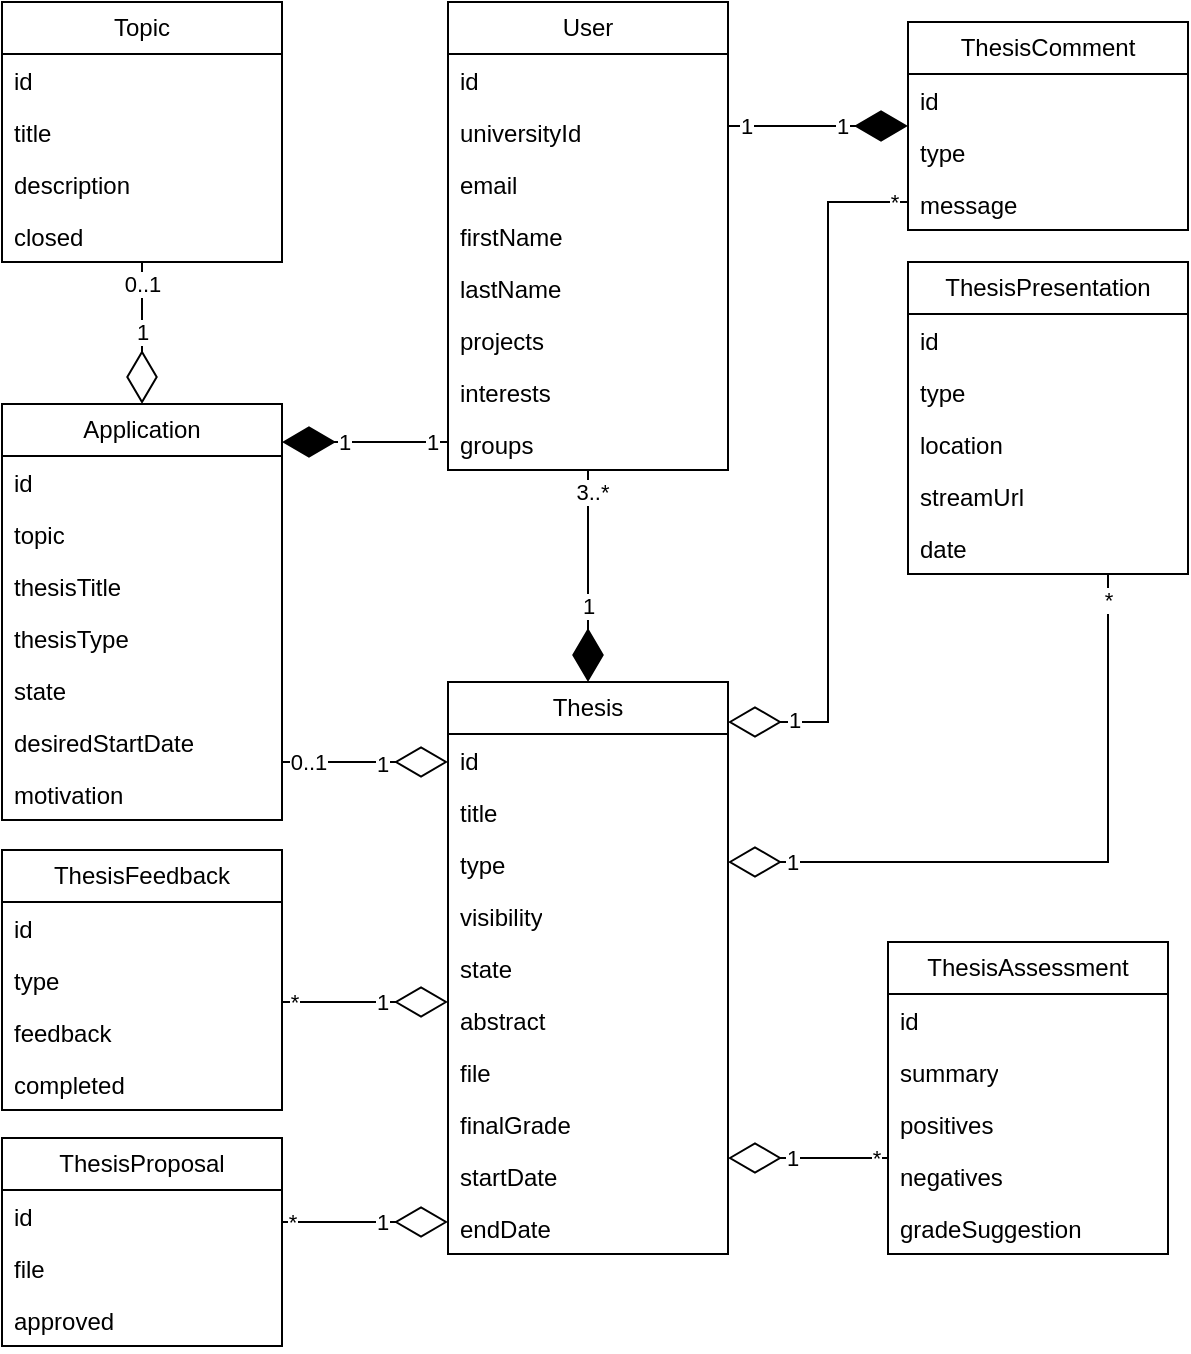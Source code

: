<mxfile version="24.7.17">
  <diagram name="Page-1" id="Ormo84W_c2IyfqfIDuit">
    <mxGraphModel dx="1825" dy="2012" grid="1" gridSize="10" guides="1" tooltips="1" connect="1" arrows="1" fold="1" page="1" pageScale="1" pageWidth="827" pageHeight="1169" math="0" shadow="0">
      <root>
        <mxCell id="0" />
        <mxCell id="1" parent="0" />
        <mxCell id="oH70vvtLdWhHZ5SHcvYB-1" value="Application" style="swimlane;fontStyle=0;childLayout=stackLayout;horizontal=1;startSize=26;fillColor=none;horizontalStack=0;resizeParent=1;resizeParentMax=0;resizeLast=0;collapsible=1;marginBottom=0;whiteSpace=wrap;html=1;" parent="1" vertex="1">
          <mxGeometry x="95" y="-289" width="140" height="208" as="geometry" />
        </mxCell>
        <mxCell id="oH70vvtLdWhHZ5SHcvYB-2" value="id" style="text;strokeColor=none;fillColor=none;align=left;verticalAlign=top;spacingLeft=4;spacingRight=4;overflow=hidden;rotatable=0;points=[[0,0.5],[1,0.5]];portConstraint=eastwest;whiteSpace=wrap;html=1;" parent="oH70vvtLdWhHZ5SHcvYB-1" vertex="1">
          <mxGeometry y="26" width="140" height="26" as="geometry" />
        </mxCell>
        <mxCell id="oH70vvtLdWhHZ5SHcvYB-4" value="topic" style="text;strokeColor=none;fillColor=none;align=left;verticalAlign=top;spacingLeft=4;spacingRight=4;overflow=hidden;rotatable=0;points=[[0,0.5],[1,0.5]];portConstraint=eastwest;whiteSpace=wrap;html=1;" parent="oH70vvtLdWhHZ5SHcvYB-1" vertex="1">
          <mxGeometry y="52" width="140" height="26" as="geometry" />
        </mxCell>
        <mxCell id="oH70vvtLdWhHZ5SHcvYB-37" value="thesisTitle" style="text;strokeColor=none;fillColor=none;align=left;verticalAlign=top;spacingLeft=4;spacingRight=4;overflow=hidden;rotatable=0;points=[[0,0.5],[1,0.5]];portConstraint=eastwest;whiteSpace=wrap;html=1;" parent="oH70vvtLdWhHZ5SHcvYB-1" vertex="1">
          <mxGeometry y="78" width="140" height="26" as="geometry" />
        </mxCell>
        <mxCell id="oH70vvtLdWhHZ5SHcvYB-39" value="thesisType" style="text;strokeColor=none;fillColor=none;align=left;verticalAlign=top;spacingLeft=4;spacingRight=4;overflow=hidden;rotatable=0;points=[[0,0.5],[1,0.5]];portConstraint=eastwest;whiteSpace=wrap;html=1;" parent="oH70vvtLdWhHZ5SHcvYB-1" vertex="1">
          <mxGeometry y="104" width="140" height="26" as="geometry" />
        </mxCell>
        <mxCell id="oH70vvtLdWhHZ5SHcvYB-38" value="state" style="text;strokeColor=none;fillColor=none;align=left;verticalAlign=top;spacingLeft=4;spacingRight=4;overflow=hidden;rotatable=0;points=[[0,0.5],[1,0.5]];portConstraint=eastwest;whiteSpace=wrap;html=1;" parent="oH70vvtLdWhHZ5SHcvYB-1" vertex="1">
          <mxGeometry y="130" width="140" height="26" as="geometry" />
        </mxCell>
        <mxCell id="oH70vvtLdWhHZ5SHcvYB-40" value="desiredStartDate" style="text;strokeColor=none;fillColor=none;align=left;verticalAlign=top;spacingLeft=4;spacingRight=4;overflow=hidden;rotatable=0;points=[[0,0.5],[1,0.5]];portConstraint=eastwest;whiteSpace=wrap;html=1;" parent="oH70vvtLdWhHZ5SHcvYB-1" vertex="1">
          <mxGeometry y="156" width="140" height="26" as="geometry" />
        </mxCell>
        <mxCell id="oH70vvtLdWhHZ5SHcvYB-44" value="motivation" style="text;strokeColor=none;fillColor=none;align=left;verticalAlign=top;spacingLeft=4;spacingRight=4;overflow=hidden;rotatable=0;points=[[0,0.5],[1,0.5]];portConstraint=eastwest;whiteSpace=wrap;html=1;" parent="oH70vvtLdWhHZ5SHcvYB-1" vertex="1">
          <mxGeometry y="182" width="140" height="26" as="geometry" />
        </mxCell>
        <mxCell id="oH70vvtLdWhHZ5SHcvYB-5" value="Thesis" style="swimlane;fontStyle=0;childLayout=stackLayout;horizontal=1;startSize=26;fillColor=none;horizontalStack=0;resizeParent=1;resizeParentMax=0;resizeLast=0;collapsible=1;marginBottom=0;whiteSpace=wrap;html=1;" parent="1" vertex="1">
          <mxGeometry x="318" y="-150" width="140" height="286" as="geometry" />
        </mxCell>
        <mxCell id="oH70vvtLdWhHZ5SHcvYB-6" value="id" style="text;strokeColor=none;fillColor=none;align=left;verticalAlign=top;spacingLeft=4;spacingRight=4;overflow=hidden;rotatable=0;points=[[0,0.5],[1,0.5]];portConstraint=eastwest;whiteSpace=wrap;html=1;" parent="oH70vvtLdWhHZ5SHcvYB-5" vertex="1">
          <mxGeometry y="26" width="140" height="26" as="geometry" />
        </mxCell>
        <mxCell id="oH70vvtLdWhHZ5SHcvYB-7" value="title" style="text;strokeColor=none;fillColor=none;align=left;verticalAlign=top;spacingLeft=4;spacingRight=4;overflow=hidden;rotatable=0;points=[[0,0.5],[1,0.5]];portConstraint=eastwest;whiteSpace=wrap;html=1;" parent="oH70vvtLdWhHZ5SHcvYB-5" vertex="1">
          <mxGeometry y="52" width="140" height="26" as="geometry" />
        </mxCell>
        <mxCell id="oH70vvtLdWhHZ5SHcvYB-8" value="type" style="text;strokeColor=none;fillColor=none;align=left;verticalAlign=top;spacingLeft=4;spacingRight=4;overflow=hidden;rotatable=0;points=[[0,0.5],[1,0.5]];portConstraint=eastwest;whiteSpace=wrap;html=1;" parent="oH70vvtLdWhHZ5SHcvYB-5" vertex="1">
          <mxGeometry y="78" width="140" height="26" as="geometry" />
        </mxCell>
        <mxCell id="4Uzha-gPuym-xTXu1-VK-2" value="visibility" style="text;strokeColor=none;fillColor=none;align=left;verticalAlign=top;spacingLeft=4;spacingRight=4;overflow=hidden;rotatable=0;points=[[0,0.5],[1,0.5]];portConstraint=eastwest;whiteSpace=wrap;html=1;" vertex="1" parent="oH70vvtLdWhHZ5SHcvYB-5">
          <mxGeometry y="104" width="140" height="26" as="geometry" />
        </mxCell>
        <mxCell id="oH70vvtLdWhHZ5SHcvYB-41" value="state" style="text;strokeColor=none;fillColor=none;align=left;verticalAlign=top;spacingLeft=4;spacingRight=4;overflow=hidden;rotatable=0;points=[[0,0.5],[1,0.5]];portConstraint=eastwest;whiteSpace=wrap;html=1;" parent="oH70vvtLdWhHZ5SHcvYB-5" vertex="1">
          <mxGeometry y="130" width="140" height="26" as="geometry" />
        </mxCell>
        <mxCell id="oH70vvtLdWhHZ5SHcvYB-42" value="abstract" style="text;strokeColor=none;fillColor=none;align=left;verticalAlign=top;spacingLeft=4;spacingRight=4;overflow=hidden;rotatable=0;points=[[0,0.5],[1,0.5]];portConstraint=eastwest;whiteSpace=wrap;html=1;" parent="oH70vvtLdWhHZ5SHcvYB-5" vertex="1">
          <mxGeometry y="156" width="140" height="26" as="geometry" />
        </mxCell>
        <mxCell id="4Uzha-gPuym-xTXu1-VK-3" value="file" style="text;strokeColor=none;fillColor=none;align=left;verticalAlign=top;spacingLeft=4;spacingRight=4;overflow=hidden;rotatable=0;points=[[0,0.5],[1,0.5]];portConstraint=eastwest;whiteSpace=wrap;html=1;" vertex="1" parent="oH70vvtLdWhHZ5SHcvYB-5">
          <mxGeometry y="182" width="140" height="26" as="geometry" />
        </mxCell>
        <mxCell id="oH70vvtLdWhHZ5SHcvYB-45" value="finalGrade" style="text;strokeColor=none;fillColor=none;align=left;verticalAlign=top;spacingLeft=4;spacingRight=4;overflow=hidden;rotatable=0;points=[[0,0.5],[1,0.5]];portConstraint=eastwest;whiteSpace=wrap;html=1;" parent="oH70vvtLdWhHZ5SHcvYB-5" vertex="1">
          <mxGeometry y="208" width="140" height="26" as="geometry" />
        </mxCell>
        <mxCell id="oH70vvtLdWhHZ5SHcvYB-46" value="startDate" style="text;strokeColor=none;fillColor=none;align=left;verticalAlign=top;spacingLeft=4;spacingRight=4;overflow=hidden;rotatable=0;points=[[0,0.5],[1,0.5]];portConstraint=eastwest;whiteSpace=wrap;html=1;" parent="oH70vvtLdWhHZ5SHcvYB-5" vertex="1">
          <mxGeometry y="234" width="140" height="26" as="geometry" />
        </mxCell>
        <mxCell id="oH70vvtLdWhHZ5SHcvYB-47" value="endDate" style="text;strokeColor=none;fillColor=none;align=left;verticalAlign=top;spacingLeft=4;spacingRight=4;overflow=hidden;rotatable=0;points=[[0,0.5],[1,0.5]];portConstraint=eastwest;whiteSpace=wrap;html=1;" parent="oH70vvtLdWhHZ5SHcvYB-5" vertex="1">
          <mxGeometry y="260" width="140" height="26" as="geometry" />
        </mxCell>
        <mxCell id="oH70vvtLdWhHZ5SHcvYB-9" value="ThesisAssessment" style="swimlane;fontStyle=0;childLayout=stackLayout;horizontal=1;startSize=26;fillColor=none;horizontalStack=0;resizeParent=1;resizeParentMax=0;resizeLast=0;collapsible=1;marginBottom=0;whiteSpace=wrap;html=1;" parent="1" vertex="1">
          <mxGeometry x="538" y="-20" width="140" height="156" as="geometry" />
        </mxCell>
        <mxCell id="oH70vvtLdWhHZ5SHcvYB-10" value="id" style="text;strokeColor=none;fillColor=none;align=left;verticalAlign=top;spacingLeft=4;spacingRight=4;overflow=hidden;rotatable=0;points=[[0,0.5],[1,0.5]];portConstraint=eastwest;whiteSpace=wrap;html=1;" parent="oH70vvtLdWhHZ5SHcvYB-9" vertex="1">
          <mxGeometry y="26" width="140" height="26" as="geometry" />
        </mxCell>
        <mxCell id="oH70vvtLdWhHZ5SHcvYB-11" value="summary" style="text;strokeColor=none;fillColor=none;align=left;verticalAlign=top;spacingLeft=4;spacingRight=4;overflow=hidden;rotatable=0;points=[[0,0.5],[1,0.5]];portConstraint=eastwest;whiteSpace=wrap;html=1;" parent="oH70vvtLdWhHZ5SHcvYB-9" vertex="1">
          <mxGeometry y="52" width="140" height="26" as="geometry" />
        </mxCell>
        <mxCell id="oH70vvtLdWhHZ5SHcvYB-12" value="positives" style="text;strokeColor=none;fillColor=none;align=left;verticalAlign=top;spacingLeft=4;spacingRight=4;overflow=hidden;rotatable=0;points=[[0,0.5],[1,0.5]];portConstraint=eastwest;whiteSpace=wrap;html=1;" parent="oH70vvtLdWhHZ5SHcvYB-9" vertex="1">
          <mxGeometry y="78" width="140" height="26" as="geometry" />
        </mxCell>
        <mxCell id="oH70vvtLdWhHZ5SHcvYB-56" value="negatives" style="text;strokeColor=none;fillColor=none;align=left;verticalAlign=top;spacingLeft=4;spacingRight=4;overflow=hidden;rotatable=0;points=[[0,0.5],[1,0.5]];portConstraint=eastwest;whiteSpace=wrap;html=1;" parent="oH70vvtLdWhHZ5SHcvYB-9" vertex="1">
          <mxGeometry y="104" width="140" height="26" as="geometry" />
        </mxCell>
        <mxCell id="oH70vvtLdWhHZ5SHcvYB-57" value="gradeSuggestion" style="text;strokeColor=none;fillColor=none;align=left;verticalAlign=top;spacingLeft=4;spacingRight=4;overflow=hidden;rotatable=0;points=[[0,0.5],[1,0.5]];portConstraint=eastwest;whiteSpace=wrap;html=1;" parent="oH70vvtLdWhHZ5SHcvYB-9" vertex="1">
          <mxGeometry y="130" width="140" height="26" as="geometry" />
        </mxCell>
        <mxCell id="oH70vvtLdWhHZ5SHcvYB-13" value="ThesisComment" style="swimlane;fontStyle=0;childLayout=stackLayout;horizontal=1;startSize=26;fillColor=none;horizontalStack=0;resizeParent=1;resizeParentMax=0;resizeLast=0;collapsible=1;marginBottom=0;whiteSpace=wrap;html=1;" parent="1" vertex="1">
          <mxGeometry x="548" y="-480" width="140" height="104" as="geometry" />
        </mxCell>
        <mxCell id="oH70vvtLdWhHZ5SHcvYB-14" value="id" style="text;strokeColor=none;fillColor=none;align=left;verticalAlign=top;spacingLeft=4;spacingRight=4;overflow=hidden;rotatable=0;points=[[0,0.5],[1,0.5]];portConstraint=eastwest;whiteSpace=wrap;html=1;" parent="oH70vvtLdWhHZ5SHcvYB-13" vertex="1">
          <mxGeometry y="26" width="140" height="26" as="geometry" />
        </mxCell>
        <mxCell id="oH70vvtLdWhHZ5SHcvYB-15" value="type" style="text;strokeColor=none;fillColor=none;align=left;verticalAlign=top;spacingLeft=4;spacingRight=4;overflow=hidden;rotatable=0;points=[[0,0.5],[1,0.5]];portConstraint=eastwest;whiteSpace=wrap;html=1;" parent="oH70vvtLdWhHZ5SHcvYB-13" vertex="1">
          <mxGeometry y="52" width="140" height="26" as="geometry" />
        </mxCell>
        <mxCell id="oH70vvtLdWhHZ5SHcvYB-16" value="message" style="text;strokeColor=none;fillColor=none;align=left;verticalAlign=top;spacingLeft=4;spacingRight=4;overflow=hidden;rotatable=0;points=[[0,0.5],[1,0.5]];portConstraint=eastwest;whiteSpace=wrap;html=1;" parent="oH70vvtLdWhHZ5SHcvYB-13" vertex="1">
          <mxGeometry y="78" width="140" height="26" as="geometry" />
        </mxCell>
        <mxCell id="oH70vvtLdWhHZ5SHcvYB-17" value="ThesisFeedback" style="swimlane;fontStyle=0;childLayout=stackLayout;horizontal=1;startSize=26;fillColor=none;horizontalStack=0;resizeParent=1;resizeParentMax=0;resizeLast=0;collapsible=1;marginBottom=0;whiteSpace=wrap;html=1;" parent="1" vertex="1">
          <mxGeometry x="95" y="-66" width="140" height="130" as="geometry" />
        </mxCell>
        <mxCell id="oH70vvtLdWhHZ5SHcvYB-18" value="id" style="text;strokeColor=none;fillColor=none;align=left;verticalAlign=top;spacingLeft=4;spacingRight=4;overflow=hidden;rotatable=0;points=[[0,0.5],[1,0.5]];portConstraint=eastwest;whiteSpace=wrap;html=1;" parent="oH70vvtLdWhHZ5SHcvYB-17" vertex="1">
          <mxGeometry y="26" width="140" height="26" as="geometry" />
        </mxCell>
        <mxCell id="oH70vvtLdWhHZ5SHcvYB-19" value="type" style="text;strokeColor=none;fillColor=none;align=left;verticalAlign=top;spacingLeft=4;spacingRight=4;overflow=hidden;rotatable=0;points=[[0,0.5],[1,0.5]];portConstraint=eastwest;whiteSpace=wrap;html=1;" parent="oH70vvtLdWhHZ5SHcvYB-17" vertex="1">
          <mxGeometry y="52" width="140" height="26" as="geometry" />
        </mxCell>
        <mxCell id="oH70vvtLdWhHZ5SHcvYB-20" value="feedback" style="text;strokeColor=none;fillColor=none;align=left;verticalAlign=top;spacingLeft=4;spacingRight=4;overflow=hidden;rotatable=0;points=[[0,0.5],[1,0.5]];portConstraint=eastwest;whiteSpace=wrap;html=1;" parent="oH70vvtLdWhHZ5SHcvYB-17" vertex="1">
          <mxGeometry y="78" width="140" height="26" as="geometry" />
        </mxCell>
        <mxCell id="oH70vvtLdWhHZ5SHcvYB-54" value="completed" style="text;strokeColor=none;fillColor=none;align=left;verticalAlign=top;spacingLeft=4;spacingRight=4;overflow=hidden;rotatable=0;points=[[0,0.5],[1,0.5]];portConstraint=eastwest;whiteSpace=wrap;html=1;" parent="oH70vvtLdWhHZ5SHcvYB-17" vertex="1">
          <mxGeometry y="104" width="140" height="26" as="geometry" />
        </mxCell>
        <mxCell id="oH70vvtLdWhHZ5SHcvYB-21" value="User" style="swimlane;fontStyle=0;childLayout=stackLayout;horizontal=1;startSize=26;fillColor=none;horizontalStack=0;resizeParent=1;resizeParentMax=0;resizeLast=0;collapsible=1;marginBottom=0;whiteSpace=wrap;html=1;" parent="1" vertex="1">
          <mxGeometry x="318" y="-490" width="140" height="234" as="geometry" />
        </mxCell>
        <mxCell id="oH70vvtLdWhHZ5SHcvYB-22" value="id" style="text;strokeColor=none;fillColor=none;align=left;verticalAlign=top;spacingLeft=4;spacingRight=4;overflow=hidden;rotatable=0;points=[[0,0.5],[1,0.5]];portConstraint=eastwest;whiteSpace=wrap;html=1;" parent="oH70vvtLdWhHZ5SHcvYB-21" vertex="1">
          <mxGeometry y="26" width="140" height="26" as="geometry" />
        </mxCell>
        <mxCell id="oH70vvtLdWhHZ5SHcvYB-23" value="universityId" style="text;strokeColor=none;fillColor=none;align=left;verticalAlign=top;spacingLeft=4;spacingRight=4;overflow=hidden;rotatable=0;points=[[0,0.5],[1,0.5]];portConstraint=eastwest;whiteSpace=wrap;html=1;" parent="oH70vvtLdWhHZ5SHcvYB-21" vertex="1">
          <mxGeometry y="52" width="140" height="26" as="geometry" />
        </mxCell>
        <mxCell id="oH70vvtLdWhHZ5SHcvYB-66" value="email" style="text;strokeColor=none;fillColor=none;align=left;verticalAlign=top;spacingLeft=4;spacingRight=4;overflow=hidden;rotatable=0;points=[[0,0.5],[1,0.5]];portConstraint=eastwest;whiteSpace=wrap;html=1;" parent="oH70vvtLdWhHZ5SHcvYB-21" vertex="1">
          <mxGeometry y="78" width="140" height="26" as="geometry" />
        </mxCell>
        <mxCell id="oH70vvtLdWhHZ5SHcvYB-64" value="firstName" style="text;strokeColor=none;fillColor=none;align=left;verticalAlign=top;spacingLeft=4;spacingRight=4;overflow=hidden;rotatable=0;points=[[0,0.5],[1,0.5]];portConstraint=eastwest;whiteSpace=wrap;html=1;" parent="oH70vvtLdWhHZ5SHcvYB-21" vertex="1">
          <mxGeometry y="104" width="140" height="26" as="geometry" />
        </mxCell>
        <mxCell id="oH70vvtLdWhHZ5SHcvYB-65" value="lastName" style="text;strokeColor=none;fillColor=none;align=left;verticalAlign=top;spacingLeft=4;spacingRight=4;overflow=hidden;rotatable=0;points=[[0,0.5],[1,0.5]];portConstraint=eastwest;whiteSpace=wrap;html=1;" parent="oH70vvtLdWhHZ5SHcvYB-21" vertex="1">
          <mxGeometry y="130" width="140" height="26" as="geometry" />
        </mxCell>
        <mxCell id="oH70vvtLdWhHZ5SHcvYB-67" value="projects" style="text;strokeColor=none;fillColor=none;align=left;verticalAlign=top;spacingLeft=4;spacingRight=4;overflow=hidden;rotatable=0;points=[[0,0.5],[1,0.5]];portConstraint=eastwest;whiteSpace=wrap;html=1;" parent="oH70vvtLdWhHZ5SHcvYB-21" vertex="1">
          <mxGeometry y="156" width="140" height="26" as="geometry" />
        </mxCell>
        <mxCell id="oH70vvtLdWhHZ5SHcvYB-63" value="interests" style="text;strokeColor=none;fillColor=none;align=left;verticalAlign=top;spacingLeft=4;spacingRight=4;overflow=hidden;rotatable=0;points=[[0,0.5],[1,0.5]];portConstraint=eastwest;whiteSpace=wrap;html=1;" parent="oH70vvtLdWhHZ5SHcvYB-21" vertex="1">
          <mxGeometry y="182" width="140" height="26" as="geometry" />
        </mxCell>
        <mxCell id="oH70vvtLdWhHZ5SHcvYB-62" value="groups" style="text;strokeColor=none;fillColor=none;align=left;verticalAlign=top;spacingLeft=4;spacingRight=4;overflow=hidden;rotatable=0;points=[[0,0.5],[1,0.5]];portConstraint=eastwest;whiteSpace=wrap;html=1;" parent="oH70vvtLdWhHZ5SHcvYB-21" vertex="1">
          <mxGeometry y="208" width="140" height="26" as="geometry" />
        </mxCell>
        <mxCell id="oH70vvtLdWhHZ5SHcvYB-25" value="ThesisPresentation" style="swimlane;fontStyle=0;childLayout=stackLayout;horizontal=1;startSize=26;fillColor=none;horizontalStack=0;resizeParent=1;resizeParentMax=0;resizeLast=0;collapsible=1;marginBottom=0;whiteSpace=wrap;html=1;" parent="1" vertex="1">
          <mxGeometry x="548" y="-360" width="140" height="156" as="geometry" />
        </mxCell>
        <mxCell id="oH70vvtLdWhHZ5SHcvYB-26" value="id" style="text;strokeColor=none;fillColor=none;align=left;verticalAlign=top;spacingLeft=4;spacingRight=4;overflow=hidden;rotatable=0;points=[[0,0.5],[1,0.5]];portConstraint=eastwest;whiteSpace=wrap;html=1;" parent="oH70vvtLdWhHZ5SHcvYB-25" vertex="1">
          <mxGeometry y="26" width="140" height="26" as="geometry" />
        </mxCell>
        <mxCell id="oH70vvtLdWhHZ5SHcvYB-27" value="type" style="text;strokeColor=none;fillColor=none;align=left;verticalAlign=top;spacingLeft=4;spacingRight=4;overflow=hidden;rotatable=0;points=[[0,0.5],[1,0.5]];portConstraint=eastwest;whiteSpace=wrap;html=1;" parent="oH70vvtLdWhHZ5SHcvYB-25" vertex="1">
          <mxGeometry y="52" width="140" height="26" as="geometry" />
        </mxCell>
        <mxCell id="oH70vvtLdWhHZ5SHcvYB-58" value="location" style="text;strokeColor=none;fillColor=none;align=left;verticalAlign=top;spacingLeft=4;spacingRight=4;overflow=hidden;rotatable=0;points=[[0,0.5],[1,0.5]];portConstraint=eastwest;whiteSpace=wrap;html=1;" parent="oH70vvtLdWhHZ5SHcvYB-25" vertex="1">
          <mxGeometry y="78" width="140" height="26" as="geometry" />
        </mxCell>
        <mxCell id="oH70vvtLdWhHZ5SHcvYB-59" value="streamUrl" style="text;strokeColor=none;fillColor=none;align=left;verticalAlign=top;spacingLeft=4;spacingRight=4;overflow=hidden;rotatable=0;points=[[0,0.5],[1,0.5]];portConstraint=eastwest;whiteSpace=wrap;html=1;" parent="oH70vvtLdWhHZ5SHcvYB-25" vertex="1">
          <mxGeometry y="104" width="140" height="26" as="geometry" />
        </mxCell>
        <mxCell id="oH70vvtLdWhHZ5SHcvYB-60" value="date" style="text;strokeColor=none;fillColor=none;align=left;verticalAlign=top;spacingLeft=4;spacingRight=4;overflow=hidden;rotatable=0;points=[[0,0.5],[1,0.5]];portConstraint=eastwest;whiteSpace=wrap;html=1;" parent="oH70vvtLdWhHZ5SHcvYB-25" vertex="1">
          <mxGeometry y="130" width="140" height="26" as="geometry" />
        </mxCell>
        <mxCell id="oH70vvtLdWhHZ5SHcvYB-29" value="ThesisProposal" style="swimlane;fontStyle=0;childLayout=stackLayout;horizontal=1;startSize=26;fillColor=none;horizontalStack=0;resizeParent=1;resizeParentMax=0;resizeLast=0;collapsible=1;marginBottom=0;whiteSpace=wrap;html=1;" parent="1" vertex="1">
          <mxGeometry x="95" y="78" width="140" height="104" as="geometry" />
        </mxCell>
        <mxCell id="oH70vvtLdWhHZ5SHcvYB-30" value="id" style="text;strokeColor=none;fillColor=none;align=left;verticalAlign=top;spacingLeft=4;spacingRight=4;overflow=hidden;rotatable=0;points=[[0,0.5],[1,0.5]];portConstraint=eastwest;whiteSpace=wrap;html=1;" parent="oH70vvtLdWhHZ5SHcvYB-29" vertex="1">
          <mxGeometry y="26" width="140" height="26" as="geometry" />
        </mxCell>
        <mxCell id="oH70vvtLdWhHZ5SHcvYB-31" value="file" style="text;strokeColor=none;fillColor=none;align=left;verticalAlign=top;spacingLeft=4;spacingRight=4;overflow=hidden;rotatable=0;points=[[0,0.5],[1,0.5]];portConstraint=eastwest;whiteSpace=wrap;html=1;" parent="oH70vvtLdWhHZ5SHcvYB-29" vertex="1">
          <mxGeometry y="52" width="140" height="26" as="geometry" />
        </mxCell>
        <mxCell id="oH70vvtLdWhHZ5SHcvYB-32" value="approved" style="text;strokeColor=none;fillColor=none;align=left;verticalAlign=top;spacingLeft=4;spacingRight=4;overflow=hidden;rotatable=0;points=[[0,0.5],[1,0.5]];portConstraint=eastwest;whiteSpace=wrap;html=1;" parent="oH70vvtLdWhHZ5SHcvYB-29" vertex="1">
          <mxGeometry y="78" width="140" height="26" as="geometry" />
        </mxCell>
        <mxCell id="oH70vvtLdWhHZ5SHcvYB-33" value="Topic" style="swimlane;fontStyle=0;childLayout=stackLayout;horizontal=1;startSize=26;fillColor=none;horizontalStack=0;resizeParent=1;resizeParentMax=0;resizeLast=0;collapsible=1;marginBottom=0;whiteSpace=wrap;html=1;" parent="1" vertex="1">
          <mxGeometry x="95" y="-490" width="140" height="130" as="geometry" />
        </mxCell>
        <mxCell id="oH70vvtLdWhHZ5SHcvYB-34" value="id" style="text;strokeColor=none;fillColor=none;align=left;verticalAlign=top;spacingLeft=4;spacingRight=4;overflow=hidden;rotatable=0;points=[[0,0.5],[1,0.5]];portConstraint=eastwest;whiteSpace=wrap;html=1;" parent="oH70vvtLdWhHZ5SHcvYB-33" vertex="1">
          <mxGeometry y="26" width="140" height="26" as="geometry" />
        </mxCell>
        <mxCell id="oH70vvtLdWhHZ5SHcvYB-35" value="title" style="text;strokeColor=none;fillColor=none;align=left;verticalAlign=top;spacingLeft=4;spacingRight=4;overflow=hidden;rotatable=0;points=[[0,0.5],[1,0.5]];portConstraint=eastwest;whiteSpace=wrap;html=1;" parent="oH70vvtLdWhHZ5SHcvYB-33" vertex="1">
          <mxGeometry y="52" width="140" height="26" as="geometry" />
        </mxCell>
        <mxCell id="oH70vvtLdWhHZ5SHcvYB-36" value="description" style="text;strokeColor=none;fillColor=none;align=left;verticalAlign=top;spacingLeft=4;spacingRight=4;overflow=hidden;rotatable=0;points=[[0,0.5],[1,0.5]];portConstraint=eastwest;whiteSpace=wrap;html=1;" parent="oH70vvtLdWhHZ5SHcvYB-33" vertex="1">
          <mxGeometry y="78" width="140" height="26" as="geometry" />
        </mxCell>
        <mxCell id="oH70vvtLdWhHZ5SHcvYB-53" value="closed" style="text;strokeColor=none;fillColor=none;align=left;verticalAlign=top;spacingLeft=4;spacingRight=4;overflow=hidden;rotatable=0;points=[[0,0.5],[1,0.5]];portConstraint=eastwest;whiteSpace=wrap;html=1;" parent="oH70vvtLdWhHZ5SHcvYB-33" vertex="1">
          <mxGeometry y="104" width="140" height="26" as="geometry" />
        </mxCell>
        <mxCell id="oH70vvtLdWhHZ5SHcvYB-69" value="" style="endArrow=diamondThin;endFill=1;endSize=24;html=1;rounded=0;edgeStyle=orthogonalEdgeStyle;" parent="1" source="oH70vvtLdWhHZ5SHcvYB-21" target="oH70vvtLdWhHZ5SHcvYB-13" edge="1">
          <mxGeometry width="160" relative="1" as="geometry">
            <mxPoint x="508" y="-530" as="sourcePoint" />
            <mxPoint x="548" y="-420" as="targetPoint" />
            <Array as="points">
              <mxPoint x="478" y="-428" />
              <mxPoint x="478" y="-428" />
            </Array>
          </mxGeometry>
        </mxCell>
        <mxCell id="oH70vvtLdWhHZ5SHcvYB-97" value="1" style="edgeLabel;html=1;align=center;verticalAlign=middle;resizable=0;points=[];" parent="oH70vvtLdWhHZ5SHcvYB-69" vertex="1" connectable="0">
          <mxGeometry x="0.256" relative="1" as="geometry">
            <mxPoint as="offset" />
          </mxGeometry>
        </mxCell>
        <mxCell id="oH70vvtLdWhHZ5SHcvYB-98" value="1" style="edgeLabel;html=1;align=center;verticalAlign=middle;resizable=0;points=[];" parent="oH70vvtLdWhHZ5SHcvYB-69" vertex="1" connectable="0">
          <mxGeometry x="-0.772" relative="1" as="geometry">
            <mxPoint x="-2" as="offset" />
          </mxGeometry>
        </mxCell>
        <mxCell id="oH70vvtLdWhHZ5SHcvYB-70" value="" style="endArrow=diamondThin;endFill=1;endSize=24;html=1;rounded=0;edgeStyle=orthogonalEdgeStyle;" parent="1" source="oH70vvtLdWhHZ5SHcvYB-21" target="oH70vvtLdWhHZ5SHcvYB-1" edge="1">
          <mxGeometry width="160" relative="1" as="geometry">
            <mxPoint x="490" y="-230" as="sourcePoint" />
            <mxPoint x="235" y="-224" as="targetPoint" />
            <Array as="points">
              <mxPoint x="280" y="-270" />
              <mxPoint x="280" y="-270" />
            </Array>
          </mxGeometry>
        </mxCell>
        <mxCell id="oH70vvtLdWhHZ5SHcvYB-99" value="1" style="edgeLabel;html=1;align=center;verticalAlign=middle;resizable=0;points=[];" parent="oH70vvtLdWhHZ5SHcvYB-70" vertex="1" connectable="0">
          <mxGeometry x="-0.932" relative="1" as="geometry">
            <mxPoint x="-5" as="offset" />
          </mxGeometry>
        </mxCell>
        <mxCell id="oH70vvtLdWhHZ5SHcvYB-100" value="1" style="edgeLabel;html=1;align=center;verticalAlign=middle;resizable=0;points=[];" parent="oH70vvtLdWhHZ5SHcvYB-70" vertex="1" connectable="0">
          <mxGeometry x="0.684" relative="1" as="geometry">
            <mxPoint x="18" as="offset" />
          </mxGeometry>
        </mxCell>
        <mxCell id="oH70vvtLdWhHZ5SHcvYB-71" value="" style="endArrow=diamondThin;endFill=0;endSize=24;html=1;rounded=0;edgeStyle=orthogonalEdgeStyle;" parent="1" source="oH70vvtLdWhHZ5SHcvYB-33" target="oH70vvtLdWhHZ5SHcvYB-1" edge="1">
          <mxGeometry width="160" relative="1" as="geometry">
            <mxPoint x="-95" y="-180" as="sourcePoint" />
            <mxPoint x="65" y="-180" as="targetPoint" />
            <Array as="points" />
          </mxGeometry>
        </mxCell>
        <mxCell id="oH70vvtLdWhHZ5SHcvYB-101" value="1" style="edgeLabel;html=1;align=center;verticalAlign=middle;resizable=0;points=[];" parent="oH70vvtLdWhHZ5SHcvYB-71" vertex="1" connectable="0">
          <mxGeometry x="0.768" relative="1" as="geometry">
            <mxPoint y="-28" as="offset" />
          </mxGeometry>
        </mxCell>
        <mxCell id="oH70vvtLdWhHZ5SHcvYB-102" value="0..1" style="edgeLabel;html=1;align=center;verticalAlign=middle;resizable=0;points=[];" parent="oH70vvtLdWhHZ5SHcvYB-71" vertex="1" connectable="0">
          <mxGeometry x="-0.932" relative="1" as="geometry">
            <mxPoint y="8" as="offset" />
          </mxGeometry>
        </mxCell>
        <mxCell id="oH70vvtLdWhHZ5SHcvYB-72" value="" style="endArrow=diamondThin;endFill=0;endSize=24;html=1;rounded=0;edgeStyle=orthogonalEdgeStyle;" parent="1" source="oH70vvtLdWhHZ5SHcvYB-13" target="oH70vvtLdWhHZ5SHcvYB-5" edge="1">
          <mxGeometry width="160" relative="1" as="geometry">
            <mxPoint x="358" y="-220" as="sourcePoint" />
            <mxPoint x="458" y="103.0" as="targetPoint" />
            <Array as="points">
              <mxPoint x="508" y="-390" />
              <mxPoint x="508" y="-130" />
            </Array>
          </mxGeometry>
        </mxCell>
        <mxCell id="oH70vvtLdWhHZ5SHcvYB-93" value="1" style="edgeLabel;html=1;align=center;verticalAlign=middle;resizable=0;points=[];" parent="oH70vvtLdWhHZ5SHcvYB-72" vertex="1" connectable="0">
          <mxGeometry x="0.884" y="-1" relative="1" as="geometry">
            <mxPoint x="12" as="offset" />
          </mxGeometry>
        </mxCell>
        <mxCell id="oH70vvtLdWhHZ5SHcvYB-96" value="*" style="edgeLabel;html=1;align=center;verticalAlign=middle;resizable=0;points=[];" parent="oH70vvtLdWhHZ5SHcvYB-72" vertex="1" connectable="0">
          <mxGeometry x="-0.966" relative="1" as="geometry">
            <mxPoint x="-1" as="offset" />
          </mxGeometry>
        </mxCell>
        <mxCell id="oH70vvtLdWhHZ5SHcvYB-73" value="" style="endArrow=diamondThin;endFill=0;endSize=24;html=1;rounded=0;edgeStyle=orthogonalEdgeStyle;" parent="1" source="oH70vvtLdWhHZ5SHcvYB-29" target="oH70vvtLdWhHZ5SHcvYB-5" edge="1">
          <mxGeometry width="160" relative="1" as="geometry">
            <mxPoint x="727" y="60" as="sourcePoint" />
            <mxPoint x="467" y="129" as="targetPoint" />
            <Array as="points">
              <mxPoint x="280" y="120" />
              <mxPoint x="280" y="120" />
            </Array>
          </mxGeometry>
        </mxCell>
        <mxCell id="oH70vvtLdWhHZ5SHcvYB-92" value="1" style="edgeLabel;html=1;align=center;verticalAlign=middle;resizable=0;points=[];" parent="oH70vvtLdWhHZ5SHcvYB-73" vertex="1" connectable="0">
          <mxGeometry x="0.855" relative="1" as="geometry">
            <mxPoint x="-27" as="offset" />
          </mxGeometry>
        </mxCell>
        <mxCell id="oH70vvtLdWhHZ5SHcvYB-95" value="*" style="edgeLabel;html=1;align=center;verticalAlign=middle;resizable=0;points=[];" parent="oH70vvtLdWhHZ5SHcvYB-73" vertex="1" connectable="0">
          <mxGeometry x="-0.959" relative="1" as="geometry">
            <mxPoint x="3" as="offset" />
          </mxGeometry>
        </mxCell>
        <mxCell id="oH70vvtLdWhHZ5SHcvYB-74" value="" style="endArrow=diamondThin;endFill=0;endSize=24;html=1;rounded=0;edgeStyle=orthogonalEdgeStyle;" parent="1" source="oH70vvtLdWhHZ5SHcvYB-9" target="oH70vvtLdWhHZ5SHcvYB-5" edge="1">
          <mxGeometry width="160" relative="1" as="geometry">
            <mxPoint x="708" y="180" as="sourcePoint" />
            <mxPoint x="458" y="155" as="targetPoint" />
            <Array as="points">
              <mxPoint x="520" y="88" />
              <mxPoint x="520" y="88" />
            </Array>
          </mxGeometry>
        </mxCell>
        <mxCell id="oH70vvtLdWhHZ5SHcvYB-91" value="1" style="edgeLabel;html=1;align=center;verticalAlign=middle;resizable=0;points=[];" parent="oH70vvtLdWhHZ5SHcvYB-74" vertex="1" connectable="0">
          <mxGeometry x="0.772" relative="1" as="geometry">
            <mxPoint x="23" as="offset" />
          </mxGeometry>
        </mxCell>
        <mxCell id="oH70vvtLdWhHZ5SHcvYB-94" value="*" style="edgeLabel;html=1;align=center;verticalAlign=middle;resizable=0;points=[];" parent="oH70vvtLdWhHZ5SHcvYB-74" vertex="1" connectable="0">
          <mxGeometry x="-0.913" relative="1" as="geometry">
            <mxPoint x="-3" as="offset" />
          </mxGeometry>
        </mxCell>
        <mxCell id="oH70vvtLdWhHZ5SHcvYB-75" value="" style="endArrow=diamondThin;endFill=0;endSize=24;html=1;rounded=0;edgeStyle=orthogonalEdgeStyle;" parent="1" source="oH70vvtLdWhHZ5SHcvYB-25" target="oH70vvtLdWhHZ5SHcvYB-5" edge="1">
          <mxGeometry width="160" relative="1" as="geometry">
            <mxPoint x="38" y="260" as="sourcePoint" />
            <mxPoint x="318" y="181.0" as="targetPoint" />
            <Array as="points">
              <mxPoint x="648" y="-60" />
            </Array>
          </mxGeometry>
        </mxCell>
        <mxCell id="oH70vvtLdWhHZ5SHcvYB-86" value="1" style="edgeLabel;html=1;align=center;verticalAlign=middle;resizable=0;points=[];" parent="oH70vvtLdWhHZ5SHcvYB-75" vertex="1" connectable="0">
          <mxGeometry x="0.742" relative="1" as="geometry">
            <mxPoint x="-11" as="offset" />
          </mxGeometry>
        </mxCell>
        <mxCell id="oH70vvtLdWhHZ5SHcvYB-88" value="*" style="edgeLabel;html=1;align=center;verticalAlign=middle;resizable=0;points=[];" parent="oH70vvtLdWhHZ5SHcvYB-75" vertex="1" connectable="0">
          <mxGeometry x="-0.919" relative="1" as="geometry">
            <mxPoint y="-1" as="offset" />
          </mxGeometry>
        </mxCell>
        <mxCell id="oH70vvtLdWhHZ5SHcvYB-76" value="" style="endArrow=diamondThin;endFill=0;endSize=24;html=1;rounded=0;edgeStyle=orthogonalEdgeStyle;" parent="1" source="oH70vvtLdWhHZ5SHcvYB-17" target="oH70vvtLdWhHZ5SHcvYB-5" edge="1">
          <mxGeometry width="160" relative="1" as="geometry">
            <mxPoint x="130" y="240" as="sourcePoint" />
            <mxPoint x="360" y="207" as="targetPoint" />
            <Array as="points">
              <mxPoint x="280" y="10" />
              <mxPoint x="280" y="10" />
            </Array>
          </mxGeometry>
        </mxCell>
        <mxCell id="oH70vvtLdWhHZ5SHcvYB-89" value="*" style="edgeLabel;html=1;align=center;verticalAlign=middle;resizable=0;points=[];" parent="oH70vvtLdWhHZ5SHcvYB-76" vertex="1" connectable="0">
          <mxGeometry x="-0.855" relative="1" as="geometry">
            <mxPoint as="offset" />
          </mxGeometry>
        </mxCell>
        <mxCell id="oH70vvtLdWhHZ5SHcvYB-90" value="1" style="edgeLabel;html=1;align=center;verticalAlign=middle;resizable=0;points=[];" parent="oH70vvtLdWhHZ5SHcvYB-76" vertex="1" connectable="0">
          <mxGeometry x="0.618" relative="1" as="geometry">
            <mxPoint x="-17" as="offset" />
          </mxGeometry>
        </mxCell>
        <mxCell id="oH70vvtLdWhHZ5SHcvYB-79" value="" style="endArrow=diamondThin;endFill=1;endSize=24;html=1;rounded=0;edgeStyle=orthogonalEdgeStyle;" parent="1" target="oH70vvtLdWhHZ5SHcvYB-5" edge="1">
          <mxGeometry width="160" relative="1" as="geometry">
            <mxPoint x="388" y="-256" as="sourcePoint" />
            <mxPoint x="318" y="77" as="targetPoint" />
            <Array as="points">
              <mxPoint x="388" y="-190" />
              <mxPoint x="388" y="-190" />
            </Array>
          </mxGeometry>
        </mxCell>
        <mxCell id="oH70vvtLdWhHZ5SHcvYB-81" value="1" style="edgeLabel;html=1;align=center;verticalAlign=middle;resizable=0;points=[];" parent="oH70vvtLdWhHZ5SHcvYB-79" vertex="1" connectable="0">
          <mxGeometry x="0.864" y="-1" relative="1" as="geometry">
            <mxPoint x="1" y="-31" as="offset" />
          </mxGeometry>
        </mxCell>
        <mxCell id="oH70vvtLdWhHZ5SHcvYB-82" value="3..*" style="edgeLabel;html=1;align=center;verticalAlign=middle;resizable=0;points=[];" parent="oH70vvtLdWhHZ5SHcvYB-79" vertex="1" connectable="0">
          <mxGeometry x="-0.92" y="2" relative="1" as="geometry">
            <mxPoint y="7" as="offset" />
          </mxGeometry>
        </mxCell>
        <mxCell id="oH70vvtLdWhHZ5SHcvYB-80" value="" style="endArrow=diamondThin;endFill=0;endSize=24;html=1;rounded=0;edgeStyle=orthogonalEdgeStyle;" parent="1" source="oH70vvtLdWhHZ5SHcvYB-1" target="oH70vvtLdWhHZ5SHcvYB-5" edge="1">
          <mxGeometry width="160" relative="1" as="geometry">
            <mxPoint x="-140" y="70" as="sourcePoint" />
            <mxPoint x="360" y="-1.0" as="targetPoint" />
            <Array as="points">
              <mxPoint x="280" y="-110" />
              <mxPoint x="280" y="-110" />
            </Array>
          </mxGeometry>
        </mxCell>
        <mxCell id="oH70vvtLdWhHZ5SHcvYB-83" value="1" style="edgeLabel;html=1;align=center;verticalAlign=middle;resizable=0;points=[];" parent="oH70vvtLdWhHZ5SHcvYB-80" vertex="1" connectable="0">
          <mxGeometry x="0.762" y="-1" relative="1" as="geometry">
            <mxPoint x="-23" as="offset" />
          </mxGeometry>
        </mxCell>
        <mxCell id="oH70vvtLdWhHZ5SHcvYB-85" value="0..1" style="edgeLabel;html=1;align=center;verticalAlign=middle;resizable=0;points=[];" parent="oH70vvtLdWhHZ5SHcvYB-80" vertex="1" connectable="0">
          <mxGeometry x="-0.893" relative="1" as="geometry">
            <mxPoint x="8" as="offset" />
          </mxGeometry>
        </mxCell>
      </root>
    </mxGraphModel>
  </diagram>
</mxfile>
